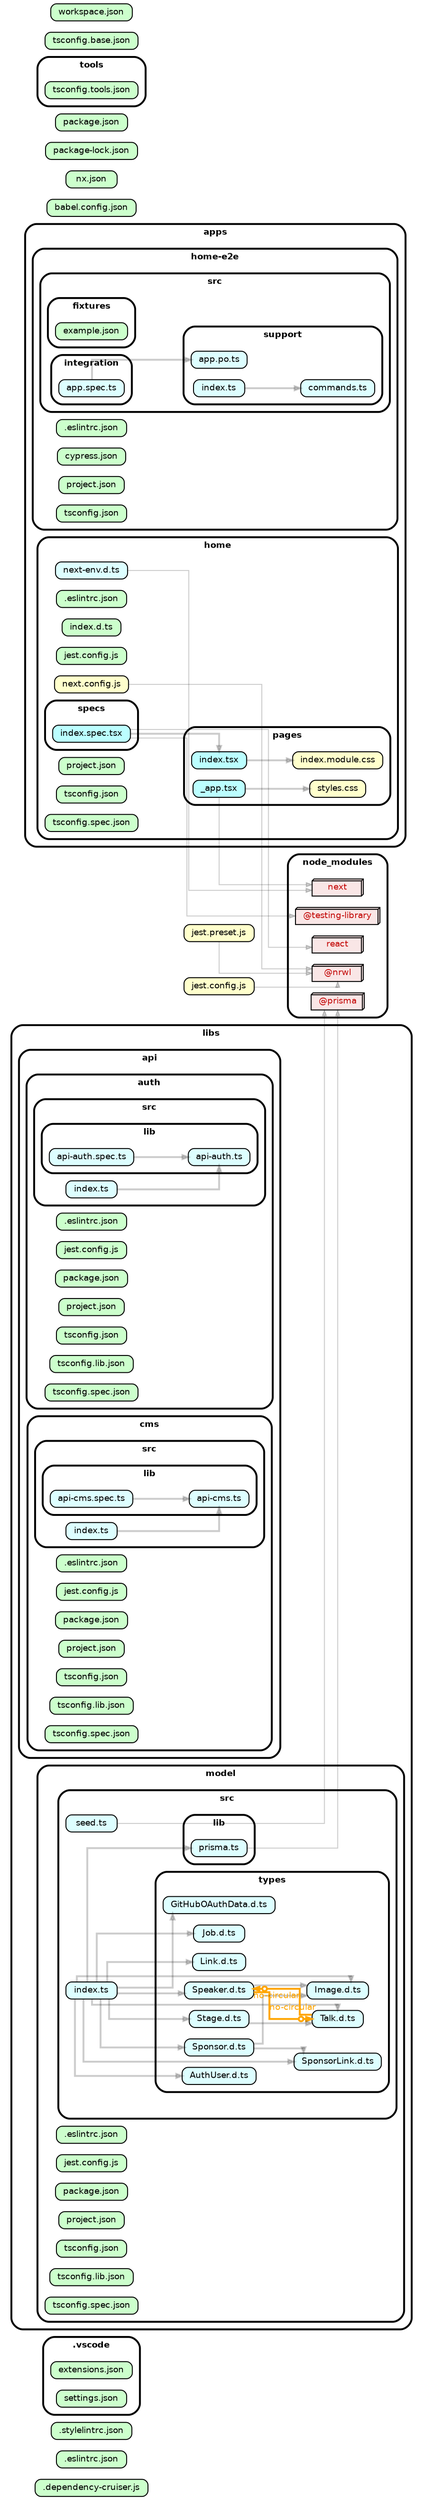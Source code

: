 strict digraph "dependency-cruiser output"{
    ordering="out" rankdir="LR" splines="ortho" overlap="false" nodesep="0.16" ranksep="0.18" fontname="Helvetica-bold" fontsize="9" style="rounded,bold,filled" fillcolor="#ffffff" compound="true"
    node [shape="box" style="rounded, filled" height="0.2" color="black" fillcolor="#ffffcc" fontcolor="black" fontname="Helvetica" fontsize="9"]
    edge [arrowhead="normal" arrowsize="0.6" penwidth="2.0" color="#00000033" fontname="Helvetica" fontsize="9"]

    ".dependency-cruiser.js" [label=<.dependency-cruiser.js> tooltip=".dependency-cruiser.js" URL="https://github.com/watheia/next-mfe-starter/blob/main/.dependency-cruiser.js" fillcolor="#ccffcc"]
    ".eslintrc.json" [label=<.eslintrc.json> tooltip=".eslintrc.json" URL="https://github.com/watheia/next-mfe-starter/blob/main/.eslintrc.json" fillcolor="#ccffcc"]
    ".stylelintrc.json" [label=<.stylelintrc.json> tooltip=".stylelintrc.json" URL="https://github.com/watheia/next-mfe-starter/blob/main/.stylelintrc.json" fillcolor="#ccffcc"]
    subgraph "cluster_.vscode" {label=".vscode" ".vscode/extensions.json" [label=<extensions.json> tooltip="extensions.json" URL="https://github.com/watheia/next-mfe-starter/blob/main/.vscode/extensions.json" fillcolor="#ccffcc"] }
    subgraph "cluster_.vscode" {label=".vscode" ".vscode/settings.json" [label=<settings.json> tooltip="settings.json" URL="https://github.com/watheia/next-mfe-starter/blob/main/.vscode/settings.json" fillcolor="#ccffcc"] }
    subgraph "cluster_apps" {label="apps" subgraph "cluster_apps/home-e2e" {label="home-e2e" "apps/home-e2e/.eslintrc.json" [label=<.eslintrc.json> tooltip=".eslintrc.json" URL="https://github.com/watheia/next-mfe-starter/blob/main/apps/home-e2e/.eslintrc.json" fillcolor="#ccffcc"] } }
    subgraph "cluster_apps" {label="apps" subgraph "cluster_apps/home-e2e" {label="home-e2e" "apps/home-e2e/cypress.json" [label=<cypress.json> tooltip="cypress.json" URL="https://github.com/watheia/next-mfe-starter/blob/main/apps/home-e2e/cypress.json" fillcolor="#ccffcc"] } }
    subgraph "cluster_apps" {label="apps" subgraph "cluster_apps/home-e2e" {label="home-e2e" "apps/home-e2e/project.json" [label=<project.json> tooltip="project.json" URL="https://github.com/watheia/next-mfe-starter/blob/main/apps/home-e2e/project.json" fillcolor="#ccffcc"] } }
    subgraph "cluster_apps" {label="apps" subgraph "cluster_apps/home-e2e" {label="home-e2e" subgraph "cluster_apps/home-e2e/src" {label="src" subgraph "cluster_apps/home-e2e/src/fixtures" {label="fixtures" "apps/home-e2e/src/fixtures/example.json" [label=<example.json> tooltip="example.json" URL="https://github.com/watheia/next-mfe-starter/blob/main/apps/home-e2e/src/fixtures/example.json" fillcolor="#ccffcc"] } } } }
    subgraph "cluster_apps" {label="apps" subgraph "cluster_apps/home-e2e" {label="home-e2e" subgraph "cluster_apps/home-e2e/src" {label="src" subgraph "cluster_apps/home-e2e/src/integration" {label="integration" "apps/home-e2e/src/integration/app.spec.ts" [label=<app.spec.ts> tooltip="app.spec.ts" URL="https://github.com/watheia/next-mfe-starter/blob/main/apps/home-e2e/src/integration/app.spec.ts" fillcolor="#ddfeff"] } } } }
    "apps/home-e2e/src/integration/app.spec.ts" -> "apps/home-e2e/src/support/app.po.ts"
    subgraph "cluster_apps" {label="apps" subgraph "cluster_apps/home-e2e" {label="home-e2e" subgraph "cluster_apps/home-e2e/src" {label="src" subgraph "cluster_apps/home-e2e/src/support" {label="support" "apps/home-e2e/src/support/app.po.ts" [label=<app.po.ts> tooltip="app.po.ts" URL="https://github.com/watheia/next-mfe-starter/blob/main/apps/home-e2e/src/support/app.po.ts" fillcolor="#ddfeff"] } } } }
    subgraph "cluster_apps" {label="apps" subgraph "cluster_apps/home-e2e" {label="home-e2e" subgraph "cluster_apps/home-e2e/src" {label="src" subgraph "cluster_apps/home-e2e/src/support" {label="support" "apps/home-e2e/src/support/commands.ts" [label=<commands.ts> tooltip="commands.ts" URL="https://github.com/watheia/next-mfe-starter/blob/main/apps/home-e2e/src/support/commands.ts" fillcolor="#ddfeff"] } } } }
    subgraph "cluster_apps" {label="apps" subgraph "cluster_apps/home-e2e" {label="home-e2e" subgraph "cluster_apps/home-e2e/src" {label="src" subgraph "cluster_apps/home-e2e/src/support" {label="support" "apps/home-e2e/src/support/index.ts" [label=<index.ts> tooltip="index.ts" URL="https://github.com/watheia/next-mfe-starter/blob/main/apps/home-e2e/src/support/index.ts" fillcolor="#ddfeff"] } } } }
    "apps/home-e2e/src/support/index.ts" -> "apps/home-e2e/src/support/commands.ts"
    subgraph "cluster_apps" {label="apps" subgraph "cluster_apps/home-e2e" {label="home-e2e" "apps/home-e2e/tsconfig.json" [label=<tsconfig.json> tooltip="tsconfig.json" URL="https://github.com/watheia/next-mfe-starter/blob/main/apps/home-e2e/tsconfig.json" fillcolor="#ccffcc"] } }
    subgraph "cluster_apps" {label="apps" subgraph "cluster_apps/home" {label="home" "apps/home/.eslintrc.json" [label=<.eslintrc.json> tooltip=".eslintrc.json" URL="https://github.com/watheia/next-mfe-starter/blob/main/apps/home/.eslintrc.json" fillcolor="#ccffcc"] } }
    subgraph "cluster_apps" {label="apps" subgraph "cluster_apps/home" {label="home" "apps/home/index.d.ts" [label=<index.d.ts> tooltip="index.d.ts" URL="https://github.com/watheia/next-mfe-starter/blob/main/apps/home/index.d.ts" fillcolor="#ccffcc"] } }
    subgraph "cluster_apps" {label="apps" subgraph "cluster_apps/home" {label="home" "apps/home/jest.config.js" [label=<jest.config.js> tooltip="jest.config.js" URL="https://github.com/watheia/next-mfe-starter/blob/main/apps/home/jest.config.js" fillcolor="#ccffcc"] } }
    subgraph "cluster_apps" {label="apps" subgraph "cluster_apps/home" {label="home" "apps/home/next-env.d.ts" [label=<next-env.d.ts> tooltip="next-env.d.ts" URL="https://github.com/watheia/next-mfe-starter/blob/main/apps/home/next-env.d.ts" fillcolor="#ddfeff"] } }
    "apps/home/next-env.d.ts" -> "node_modules/next" [penwidth="1.0"]
    subgraph "cluster_apps" {label="apps" subgraph "cluster_apps/home" {label="home" "apps/home/next.config.js" [label=<next.config.js> tooltip="next.config.js" URL="https://github.com/watheia/next-mfe-starter/blob/main/apps/home/next.config.js" ] } }
    "apps/home/next.config.js" -> "node_modules/@nrwl" [penwidth="1.0"]
    subgraph "cluster_apps" {label="apps" subgraph "cluster_apps/home" {label="home" subgraph "cluster_apps/home/pages" {label="pages" "apps/home/pages/_app.tsx" [label=<_app.tsx> tooltip="_app.tsx" URL="https://github.com/watheia/next-mfe-starter/blob/main/apps/home/pages/_app.tsx" fillcolor="#bbfeff"] } } }
    "apps/home/pages/_app.tsx" -> "apps/home/pages/styles.css"
    "apps/home/pages/_app.tsx" -> "node_modules/next" [penwidth="1.0"]
    subgraph "cluster_apps" {label="apps" subgraph "cluster_apps/home" {label="home" subgraph "cluster_apps/home/pages" {label="pages" "apps/home/pages/index.module.css" [label=<index.module.css> tooltip="index.module.css" URL="https://github.com/watheia/next-mfe-starter/blob/main/apps/home/pages/index.module.css" ] } } }
    subgraph "cluster_apps" {label="apps" subgraph "cluster_apps/home" {label="home" subgraph "cluster_apps/home/pages" {label="pages" "apps/home/pages/index.tsx" [label=<index.tsx> tooltip="index.tsx" URL="https://github.com/watheia/next-mfe-starter/blob/main/apps/home/pages/index.tsx" fillcolor="#bbfeff"] } } }
    "apps/home/pages/index.tsx" -> "apps/home/pages/index.module.css"
    subgraph "cluster_apps" {label="apps" subgraph "cluster_apps/home" {label="home" subgraph "cluster_apps/home/pages" {label="pages" "apps/home/pages/styles.css" [label=<styles.css> tooltip="styles.css" URL="https://github.com/watheia/next-mfe-starter/blob/main/apps/home/pages/styles.css" ] } } }
    subgraph "cluster_apps" {label="apps" subgraph "cluster_apps/home" {label="home" "apps/home/project.json" [label=<project.json> tooltip="project.json" URL="https://github.com/watheia/next-mfe-starter/blob/main/apps/home/project.json" fillcolor="#ccffcc"] } }
    subgraph "cluster_apps" {label="apps" subgraph "cluster_apps/home" {label="home" subgraph "cluster_apps/home/specs" {label="specs" "apps/home/specs/index.spec.tsx" [label=<index.spec.tsx> tooltip="index.spec.tsx" URL="https://github.com/watheia/next-mfe-starter/blob/main/apps/home/specs/index.spec.tsx" fillcolor="#bbfeff"] } } }
    "apps/home/specs/index.spec.tsx" -> "apps/home/pages/index.tsx"
    "apps/home/specs/index.spec.tsx" -> "node_modules/@testing-library" [penwidth="1.0"]
    "apps/home/specs/index.spec.tsx" -> "node_modules/react" [penwidth="1.0"]
    subgraph "cluster_apps" {label="apps" subgraph "cluster_apps/home" {label="home" "apps/home/tsconfig.json" [label=<tsconfig.json> tooltip="tsconfig.json" URL="https://github.com/watheia/next-mfe-starter/blob/main/apps/home/tsconfig.json" fillcolor="#ccffcc"] } }
    subgraph "cluster_apps" {label="apps" subgraph "cluster_apps/home" {label="home" "apps/home/tsconfig.spec.json" [label=<tsconfig.spec.json> tooltip="tsconfig.spec.json" URL="https://github.com/watheia/next-mfe-starter/blob/main/apps/home/tsconfig.spec.json" fillcolor="#ccffcc"] } }
    "babel.config.json" [label=<babel.config.json> tooltip="babel.config.json" URL="https://github.com/watheia/next-mfe-starter/blob/main/babel.config.json" fillcolor="#ccffcc"]
    "jest.config.js" [label=<jest.config.js> tooltip="jest.config.js" URL="https://github.com/watheia/next-mfe-starter/blob/main/jest.config.js" ]
    "jest.config.js" -> "node_modules/@nrwl" [penwidth="1.0"]
    "jest.preset.js" [label=<jest.preset.js> tooltip="jest.preset.js" URL="https://github.com/watheia/next-mfe-starter/blob/main/jest.preset.js" ]
    "jest.preset.js" -> "node_modules/@nrwl" [penwidth="1.0"]
    subgraph "cluster_libs" {label="libs" subgraph "cluster_libs/api" {label="api" subgraph "cluster_libs/api/auth" {label="auth" "libs/api/auth/.eslintrc.json" [label=<.eslintrc.json> tooltip=".eslintrc.json" URL="https://github.com/watheia/next-mfe-starter/blob/main/libs/api/auth/.eslintrc.json" fillcolor="#ccffcc"] } } }
    subgraph "cluster_libs" {label="libs" subgraph "cluster_libs/api" {label="api" subgraph "cluster_libs/api/auth" {label="auth" "libs/api/auth/jest.config.js" [label=<jest.config.js> tooltip="jest.config.js" URL="https://github.com/watheia/next-mfe-starter/blob/main/libs/api/auth/jest.config.js" fillcolor="#ccffcc"] } } }
    subgraph "cluster_libs" {label="libs" subgraph "cluster_libs/api" {label="api" subgraph "cluster_libs/api/auth" {label="auth" "libs/api/auth/package.json" [label=<package.json> tooltip="package.json" URL="https://github.com/watheia/next-mfe-starter/blob/main/libs/api/auth/package.json" fillcolor="#ccffcc"] } } }
    subgraph "cluster_libs" {label="libs" subgraph "cluster_libs/api" {label="api" subgraph "cluster_libs/api/auth" {label="auth" "libs/api/auth/project.json" [label=<project.json> tooltip="project.json" URL="https://github.com/watheia/next-mfe-starter/blob/main/libs/api/auth/project.json" fillcolor="#ccffcc"] } } }
    subgraph "cluster_libs" {label="libs" subgraph "cluster_libs/api" {label="api" subgraph "cluster_libs/api/auth" {label="auth" subgraph "cluster_libs/api/auth/src" {label="src" "libs/api/auth/src/index.ts" [label=<index.ts> tooltip="index.ts" URL="https://github.com/watheia/next-mfe-starter/blob/main/libs/api/auth/src/index.ts" fillcolor="#ddfeff"] } } } }
    "libs/api/auth/src/index.ts" -> "libs/api/auth/src/lib/api-auth.ts"
    subgraph "cluster_libs" {label="libs" subgraph "cluster_libs/api" {label="api" subgraph "cluster_libs/api/auth" {label="auth" subgraph "cluster_libs/api/auth/src" {label="src" subgraph "cluster_libs/api/auth/src/lib" {label="lib" "libs/api/auth/src/lib/api-auth.spec.ts" [label=<api-auth.spec.ts> tooltip="api-auth.spec.ts" URL="https://github.com/watheia/next-mfe-starter/blob/main/libs/api/auth/src/lib/api-auth.spec.ts" fillcolor="#ddfeff"] } } } } }
    "libs/api/auth/src/lib/api-auth.spec.ts" -> "libs/api/auth/src/lib/api-auth.ts"
    subgraph "cluster_libs" {label="libs" subgraph "cluster_libs/api" {label="api" subgraph "cluster_libs/api/auth" {label="auth" subgraph "cluster_libs/api/auth/src" {label="src" subgraph "cluster_libs/api/auth/src/lib" {label="lib" "libs/api/auth/src/lib/api-auth.ts" [label=<api-auth.ts> tooltip="api-auth.ts" URL="https://github.com/watheia/next-mfe-starter/blob/main/libs/api/auth/src/lib/api-auth.ts" fillcolor="#ddfeff"] } } } } }
    subgraph "cluster_libs" {label="libs" subgraph "cluster_libs/api" {label="api" subgraph "cluster_libs/api/auth" {label="auth" "libs/api/auth/tsconfig.json" [label=<tsconfig.json> tooltip="tsconfig.json" URL="https://github.com/watheia/next-mfe-starter/blob/main/libs/api/auth/tsconfig.json" fillcolor="#ccffcc"] } } }
    subgraph "cluster_libs" {label="libs" subgraph "cluster_libs/api" {label="api" subgraph "cluster_libs/api/auth" {label="auth" "libs/api/auth/tsconfig.lib.json" [label=<tsconfig.lib.json> tooltip="tsconfig.lib.json" URL="https://github.com/watheia/next-mfe-starter/blob/main/libs/api/auth/tsconfig.lib.json" fillcolor="#ccffcc"] } } }
    subgraph "cluster_libs" {label="libs" subgraph "cluster_libs/api" {label="api" subgraph "cluster_libs/api/auth" {label="auth" "libs/api/auth/tsconfig.spec.json" [label=<tsconfig.spec.json> tooltip="tsconfig.spec.json" URL="https://github.com/watheia/next-mfe-starter/blob/main/libs/api/auth/tsconfig.spec.json" fillcolor="#ccffcc"] } } }
    subgraph "cluster_libs" {label="libs" subgraph "cluster_libs/api" {label="api" subgraph "cluster_libs/api/cms" {label="cms" "libs/api/cms/.eslintrc.json" [label=<.eslintrc.json> tooltip=".eslintrc.json" URL="https://github.com/watheia/next-mfe-starter/blob/main/libs/api/cms/.eslintrc.json" fillcolor="#ccffcc"] } } }
    subgraph "cluster_libs" {label="libs" subgraph "cluster_libs/api" {label="api" subgraph "cluster_libs/api/cms" {label="cms" "libs/api/cms/jest.config.js" [label=<jest.config.js> tooltip="jest.config.js" URL="https://github.com/watheia/next-mfe-starter/blob/main/libs/api/cms/jest.config.js" fillcolor="#ccffcc"] } } }
    subgraph "cluster_libs" {label="libs" subgraph "cluster_libs/api" {label="api" subgraph "cluster_libs/api/cms" {label="cms" "libs/api/cms/package.json" [label=<package.json> tooltip="package.json" URL="https://github.com/watheia/next-mfe-starter/blob/main/libs/api/cms/package.json" fillcolor="#ccffcc"] } } }
    subgraph "cluster_libs" {label="libs" subgraph "cluster_libs/api" {label="api" subgraph "cluster_libs/api/cms" {label="cms" "libs/api/cms/project.json" [label=<project.json> tooltip="project.json" URL="https://github.com/watheia/next-mfe-starter/blob/main/libs/api/cms/project.json" fillcolor="#ccffcc"] } } }
    subgraph "cluster_libs" {label="libs" subgraph "cluster_libs/api" {label="api" subgraph "cluster_libs/api/cms" {label="cms" subgraph "cluster_libs/api/cms/src" {label="src" "libs/api/cms/src/index.ts" [label=<index.ts> tooltip="index.ts" URL="https://github.com/watheia/next-mfe-starter/blob/main/libs/api/cms/src/index.ts" fillcolor="#ddfeff"] } } } }
    "libs/api/cms/src/index.ts" -> "libs/api/cms/src/lib/api-cms.ts"
    subgraph "cluster_libs" {label="libs" subgraph "cluster_libs/api" {label="api" subgraph "cluster_libs/api/cms" {label="cms" subgraph "cluster_libs/api/cms/src" {label="src" subgraph "cluster_libs/api/cms/src/lib" {label="lib" "libs/api/cms/src/lib/api-cms.spec.ts" [label=<api-cms.spec.ts> tooltip="api-cms.spec.ts" URL="https://github.com/watheia/next-mfe-starter/blob/main/libs/api/cms/src/lib/api-cms.spec.ts" fillcolor="#ddfeff"] } } } } }
    "libs/api/cms/src/lib/api-cms.spec.ts" -> "libs/api/cms/src/lib/api-cms.ts"
    subgraph "cluster_libs" {label="libs" subgraph "cluster_libs/api" {label="api" subgraph "cluster_libs/api/cms" {label="cms" subgraph "cluster_libs/api/cms/src" {label="src" subgraph "cluster_libs/api/cms/src/lib" {label="lib" "libs/api/cms/src/lib/api-cms.ts" [label=<api-cms.ts> tooltip="api-cms.ts" URL="https://github.com/watheia/next-mfe-starter/blob/main/libs/api/cms/src/lib/api-cms.ts" fillcolor="#ddfeff"] } } } } }
    subgraph "cluster_libs" {label="libs" subgraph "cluster_libs/api" {label="api" subgraph "cluster_libs/api/cms" {label="cms" "libs/api/cms/tsconfig.json" [label=<tsconfig.json> tooltip="tsconfig.json" URL="https://github.com/watheia/next-mfe-starter/blob/main/libs/api/cms/tsconfig.json" fillcolor="#ccffcc"] } } }
    subgraph "cluster_libs" {label="libs" subgraph "cluster_libs/api" {label="api" subgraph "cluster_libs/api/cms" {label="cms" "libs/api/cms/tsconfig.lib.json" [label=<tsconfig.lib.json> tooltip="tsconfig.lib.json" URL="https://github.com/watheia/next-mfe-starter/blob/main/libs/api/cms/tsconfig.lib.json" fillcolor="#ccffcc"] } } }
    subgraph "cluster_libs" {label="libs" subgraph "cluster_libs/api" {label="api" subgraph "cluster_libs/api/cms" {label="cms" "libs/api/cms/tsconfig.spec.json" [label=<tsconfig.spec.json> tooltip="tsconfig.spec.json" URL="https://github.com/watheia/next-mfe-starter/blob/main/libs/api/cms/tsconfig.spec.json" fillcolor="#ccffcc"] } } }
    subgraph "cluster_libs" {label="libs" subgraph "cluster_libs/model" {label="model" "libs/model/.eslintrc.json" [label=<.eslintrc.json> tooltip=".eslintrc.json" URL="https://github.com/watheia/next-mfe-starter/blob/main/libs/model/.eslintrc.json" fillcolor="#ccffcc"] } }
    subgraph "cluster_libs" {label="libs" subgraph "cluster_libs/model" {label="model" "libs/model/jest.config.js" [label=<jest.config.js> tooltip="jest.config.js" URL="https://github.com/watheia/next-mfe-starter/blob/main/libs/model/jest.config.js" fillcolor="#ccffcc"] } }
    subgraph "cluster_libs" {label="libs" subgraph "cluster_libs/model" {label="model" "libs/model/package.json" [label=<package.json> tooltip="package.json" URL="https://github.com/watheia/next-mfe-starter/blob/main/libs/model/package.json" fillcolor="#ccffcc"] } }
    subgraph "cluster_libs" {label="libs" subgraph "cluster_libs/model" {label="model" "libs/model/project.json" [label=<project.json> tooltip="project.json" URL="https://github.com/watheia/next-mfe-starter/blob/main/libs/model/project.json" fillcolor="#ccffcc"] } }
    subgraph "cluster_libs" {label="libs" subgraph "cluster_libs/model" {label="model" subgraph "cluster_libs/model/src" {label="src" "libs/model/src/index.ts" [label=<index.ts> tooltip="index.ts" URL="https://github.com/watheia/next-mfe-starter/blob/main/libs/model/src/index.ts" fillcolor="#ddfeff"] } } }
    "libs/model/src/index.ts" -> "libs/model/src/lib/prisma.ts"
    "libs/model/src/index.ts" -> "libs/model/src/types/AuthUser.d.ts"
    "libs/model/src/index.ts" -> "libs/model/src/types/GitHubOAuthData.d.ts"
    "libs/model/src/index.ts" -> "libs/model/src/types/Image.d.ts"
    "libs/model/src/index.ts" -> "libs/model/src/types/Job.d.ts"
    "libs/model/src/index.ts" -> "libs/model/src/types/Link.d.ts"
    "libs/model/src/index.ts" -> "libs/model/src/types/Speaker.d.ts"
    "libs/model/src/index.ts" -> "libs/model/src/types/Sponsor.d.ts"
    "libs/model/src/index.ts" -> "libs/model/src/types/SponsorLink.d.ts"
    "libs/model/src/index.ts" -> "libs/model/src/types/Stage.d.ts"
    "libs/model/src/index.ts" -> "libs/model/src/types/Talk.d.ts"
    subgraph "cluster_libs" {label="libs" subgraph "cluster_libs/model" {label="model" subgraph "cluster_libs/model/src" {label="src" subgraph "cluster_libs/model/src/lib" {label="lib" "libs/model/src/lib/prisma.ts" [label=<prisma.ts> tooltip="prisma.ts" URL="https://github.com/watheia/next-mfe-starter/blob/main/libs/model/src/lib/prisma.ts" fillcolor="#ddfeff"] } } } }
    "libs/model/src/lib/prisma.ts" -> "node_modules/@prisma" [penwidth="1.0"]
    subgraph "cluster_libs" {label="libs" subgraph "cluster_libs/model" {label="model" subgraph "cluster_libs/model/src" {label="src" "libs/model/src/seed.ts" [label=<seed.ts> tooltip="seed.ts" URL="https://github.com/watheia/next-mfe-starter/blob/main/libs/model/src/seed.ts" fillcolor="#ddfeff"] } } }
    "libs/model/src/seed.ts" -> "node_modules/@prisma" [penwidth="1.0"]
    subgraph "cluster_libs" {label="libs" subgraph "cluster_libs/model" {label="model" subgraph "cluster_libs/model/src" {label="src" subgraph "cluster_libs/model/src/types" {label="types" "libs/model/src/types/AuthUser.d.ts" [label=<AuthUser.d.ts> tooltip="AuthUser.d.ts" URL="https://github.com/watheia/next-mfe-starter/blob/main/libs/model/src/types/AuthUser.d.ts" fillcolor="#ddfeff"] } } } }
    subgraph "cluster_libs" {label="libs" subgraph "cluster_libs/model" {label="model" subgraph "cluster_libs/model/src" {label="src" subgraph "cluster_libs/model/src/types" {label="types" "libs/model/src/types/GitHubOAuthData.d.ts" [label=<GitHubOAuthData.d.ts> tooltip="GitHubOAuthData.d.ts" URL="https://github.com/watheia/next-mfe-starter/blob/main/libs/model/src/types/GitHubOAuthData.d.ts" fillcolor="#ddfeff"] } } } }
    subgraph "cluster_libs" {label="libs" subgraph "cluster_libs/model" {label="model" subgraph "cluster_libs/model/src" {label="src" subgraph "cluster_libs/model/src/types" {label="types" "libs/model/src/types/Image.d.ts" [label=<Image.d.ts> tooltip="Image.d.ts" URL="https://github.com/watheia/next-mfe-starter/blob/main/libs/model/src/types/Image.d.ts" fillcolor="#ddfeff"] } } } }
    subgraph "cluster_libs" {label="libs" subgraph "cluster_libs/model" {label="model" subgraph "cluster_libs/model/src" {label="src" subgraph "cluster_libs/model/src/types" {label="types" "libs/model/src/types/Job.d.ts" [label=<Job.d.ts> tooltip="Job.d.ts" URL="https://github.com/watheia/next-mfe-starter/blob/main/libs/model/src/types/Job.d.ts" fillcolor="#ddfeff"] } } } }
    subgraph "cluster_libs" {label="libs" subgraph "cluster_libs/model" {label="model" subgraph "cluster_libs/model/src" {label="src" subgraph "cluster_libs/model/src/types" {label="types" "libs/model/src/types/Link.d.ts" [label=<Link.d.ts> tooltip="Link.d.ts" URL="https://github.com/watheia/next-mfe-starter/blob/main/libs/model/src/types/Link.d.ts" fillcolor="#ddfeff"] } } } }
    subgraph "cluster_libs" {label="libs" subgraph "cluster_libs/model" {label="model" subgraph "cluster_libs/model/src" {label="src" subgraph "cluster_libs/model/src/types" {label="types" "libs/model/src/types/Speaker.d.ts" [label=<Speaker.d.ts> tooltip="Speaker.d.ts" URL="https://github.com/watheia/next-mfe-starter/blob/main/libs/model/src/types/Speaker.d.ts" fillcolor="#ddfeff"] } } } }
    "libs/model/src/types/Speaker.d.ts" -> "libs/model/src/types/Image.d.ts"
    "libs/model/src/types/Speaker.d.ts" -> "libs/model/src/types/Talk.d.ts" [xlabel="no-circular" tooltip="no-circular" arrowhead="normalnoneodot" fontcolor="orange" color="orange"]
    subgraph "cluster_libs" {label="libs" subgraph "cluster_libs/model" {label="model" subgraph "cluster_libs/model/src" {label="src" subgraph "cluster_libs/model/src/types" {label="types" "libs/model/src/types/Sponsor.d.ts" [label=<Sponsor.d.ts> tooltip="Sponsor.d.ts" URL="https://github.com/watheia/next-mfe-starter/blob/main/libs/model/src/types/Sponsor.d.ts" fillcolor="#ddfeff"] } } } }
    "libs/model/src/types/Sponsor.d.ts" -> "libs/model/src/types/Image.d.ts"
    "libs/model/src/types/Sponsor.d.ts" -> "libs/model/src/types/SponsorLink.d.ts"
    subgraph "cluster_libs" {label="libs" subgraph "cluster_libs/model" {label="model" subgraph "cluster_libs/model/src" {label="src" subgraph "cluster_libs/model/src/types" {label="types" "libs/model/src/types/SponsorLink.d.ts" [label=<SponsorLink.d.ts> tooltip="SponsorLink.d.ts" URL="https://github.com/watheia/next-mfe-starter/blob/main/libs/model/src/types/SponsorLink.d.ts" fillcolor="#ddfeff"] } } } }
    subgraph "cluster_libs" {label="libs" subgraph "cluster_libs/model" {label="model" subgraph "cluster_libs/model/src" {label="src" subgraph "cluster_libs/model/src/types" {label="types" "libs/model/src/types/Stage.d.ts" [label=<Stage.d.ts> tooltip="Stage.d.ts" URL="https://github.com/watheia/next-mfe-starter/blob/main/libs/model/src/types/Stage.d.ts" fillcolor="#ddfeff"] } } } }
    "libs/model/src/types/Stage.d.ts" -> "libs/model/src/types/Talk.d.ts"
    subgraph "cluster_libs" {label="libs" subgraph "cluster_libs/model" {label="model" subgraph "cluster_libs/model/src" {label="src" subgraph "cluster_libs/model/src/types" {label="types" "libs/model/src/types/Talk.d.ts" [label=<Talk.d.ts> tooltip="Talk.d.ts" URL="https://github.com/watheia/next-mfe-starter/blob/main/libs/model/src/types/Talk.d.ts" fillcolor="#ddfeff"] } } } }
    "libs/model/src/types/Talk.d.ts" -> "libs/model/src/types/Speaker.d.ts" [xlabel="no-circular" tooltip="no-circular" arrowhead="normalnoneodot" fontcolor="orange" color="orange"]
    subgraph "cluster_libs" {label="libs" subgraph "cluster_libs/model" {label="model" "libs/model/tsconfig.json" [label=<tsconfig.json> tooltip="tsconfig.json" URL="https://github.com/watheia/next-mfe-starter/blob/main/libs/model/tsconfig.json" fillcolor="#ccffcc"] } }
    subgraph "cluster_libs" {label="libs" subgraph "cluster_libs/model" {label="model" "libs/model/tsconfig.lib.json" [label=<tsconfig.lib.json> tooltip="tsconfig.lib.json" URL="https://github.com/watheia/next-mfe-starter/blob/main/libs/model/tsconfig.lib.json" fillcolor="#ccffcc"] } }
    subgraph "cluster_libs" {label="libs" subgraph "cluster_libs/model" {label="model" "libs/model/tsconfig.spec.json" [label=<tsconfig.spec.json> tooltip="tsconfig.spec.json" URL="https://github.com/watheia/next-mfe-starter/blob/main/libs/model/tsconfig.spec.json" fillcolor="#ccffcc"] } }
    subgraph "cluster_node_modules" {label="node_modules" "node_modules/@nrwl" [label=<@nrwl> tooltip="@nrwl" URL="https://github.com/watheia/next-mfe-starter/blob/main/node_modules/@nrwl" shape="box3d" fillcolor="#c40b0a1a" fontcolor="#c40b0a"] }
    subgraph "cluster_node_modules" {label="node_modules" "node_modules/@prisma" [label=<@prisma> tooltip="@prisma" URL="https://github.com/watheia/next-mfe-starter/blob/main/node_modules/@prisma" shape="box3d" fillcolor="#c40b0a1a" fontcolor="#c40b0a"] }
    subgraph "cluster_node_modules" {label="node_modules" "node_modules/@testing-library" [label=<@testing-library> tooltip="@testing-library" URL="https://github.com/watheia/next-mfe-starter/blob/main/node_modules/@testing-library" shape="box3d" fillcolor="#c40b0a1a" fontcolor="#c40b0a"] }
    subgraph "cluster_node_modules" {label="node_modules" "node_modules/next" [label=<next> tooltip="next" URL="https://github.com/watheia/next-mfe-starter/blob/main/node_modules/next" shape="box3d" fillcolor="#c40b0a1a" fontcolor="#c40b0a"] }
    subgraph "cluster_node_modules" {label="node_modules" "node_modules/react" [label=<react> tooltip="react" URL="https://github.com/watheia/next-mfe-starter/blob/main/node_modules/react" shape="box3d" fillcolor="#c40b0a1a" fontcolor="#c40b0a"] }
    "nx.json" [label=<nx.json> tooltip="nx.json" URL="https://github.com/watheia/next-mfe-starter/blob/main/nx.json" fillcolor="#ccffcc"]
    "package-lock.json" [label=<package-lock.json> tooltip="package-lock.json" URL="https://github.com/watheia/next-mfe-starter/blob/main/package-lock.json" fillcolor="#ccffcc"]
    "package.json" [label=<package.json> tooltip="package.json" URL="https://github.com/watheia/next-mfe-starter/blob/main/package.json" fillcolor="#ccffcc"]
    subgraph "cluster_tools" {label="tools" "tools/tsconfig.tools.json" [label=<tsconfig.tools.json> tooltip="tsconfig.tools.json" URL="https://github.com/watheia/next-mfe-starter/blob/main/tools/tsconfig.tools.json" fillcolor="#ccffcc"] }
    "tsconfig.base.json" [label=<tsconfig.base.json> tooltip="tsconfig.base.json" URL="https://github.com/watheia/next-mfe-starter/blob/main/tsconfig.base.json" fillcolor="#ccffcc"]
    "workspace.json" [label=<workspace.json> tooltip="workspace.json" URL="https://github.com/watheia/next-mfe-starter/blob/main/workspace.json" fillcolor="#ccffcc"]
}
